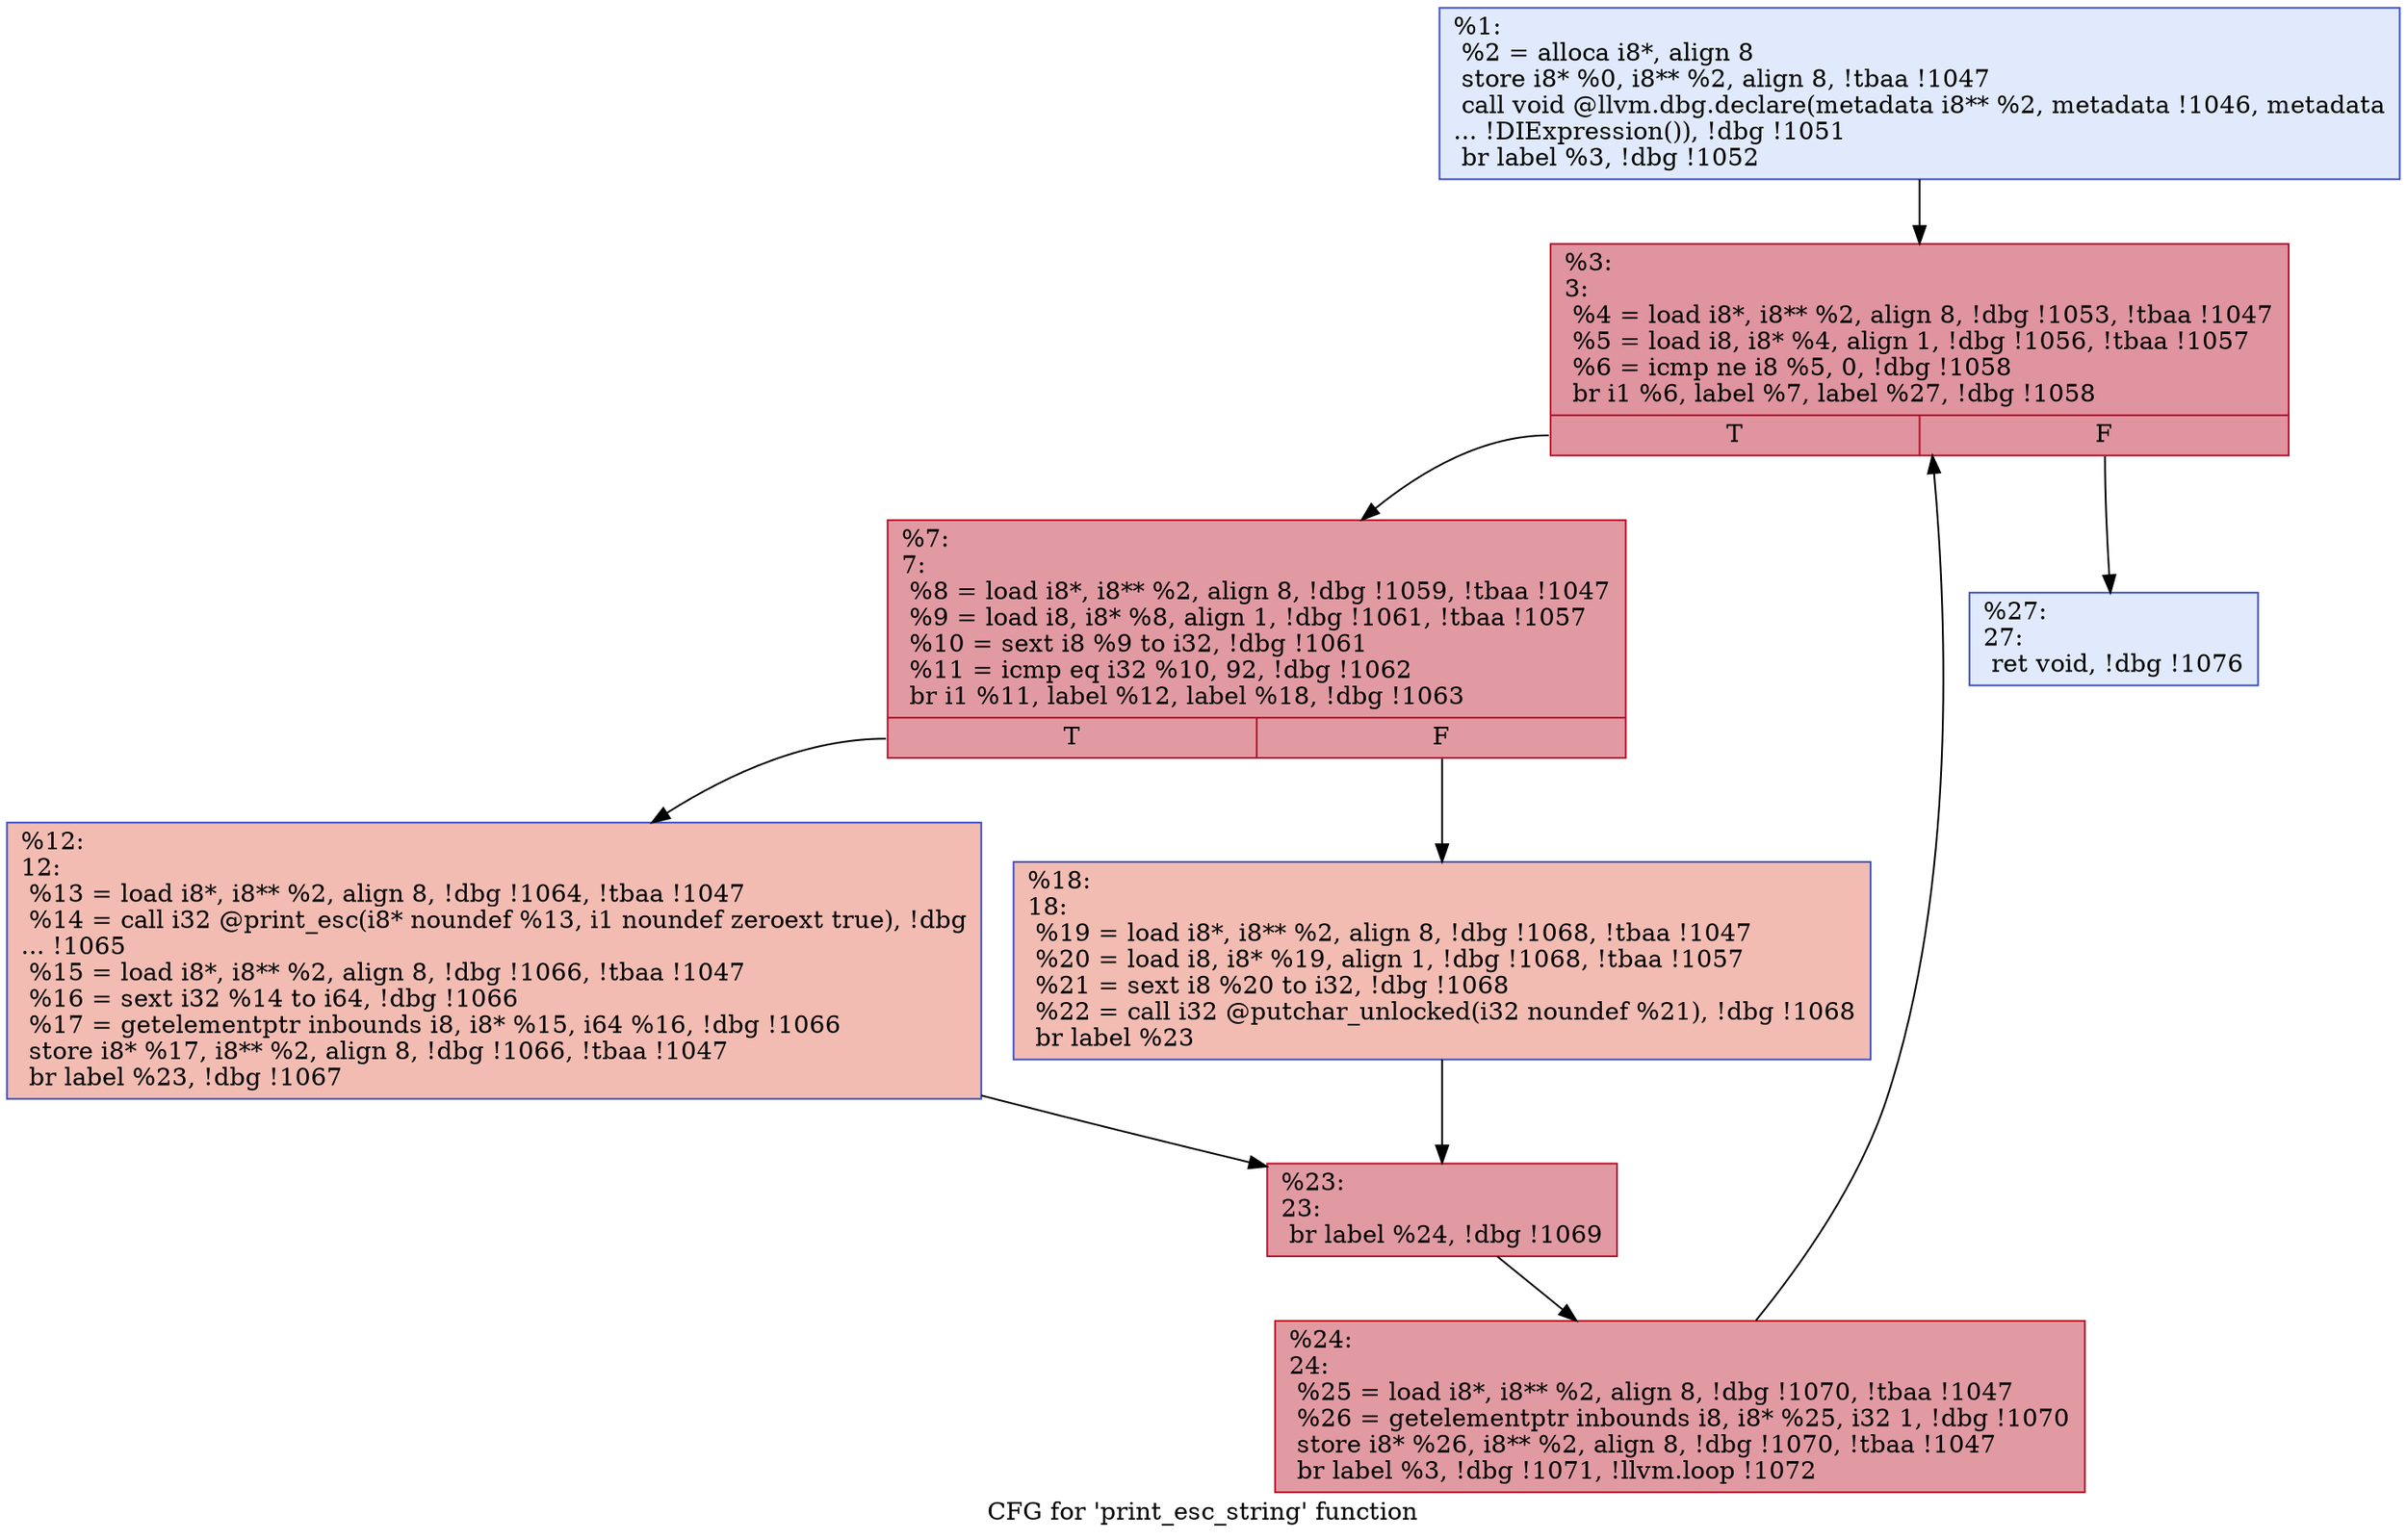 digraph "CFG for 'print_esc_string' function" {
	label="CFG for 'print_esc_string' function";

	Node0x19cedc0 [shape=record,color="#3d50c3ff", style=filled, fillcolor="#b9d0f970",label="{%1:\l  %2 = alloca i8*, align 8\l  store i8* %0, i8** %2, align 8, !tbaa !1047\l  call void @llvm.dbg.declare(metadata i8** %2, metadata !1046, metadata\l... !DIExpression()), !dbg !1051\l  br label %3, !dbg !1052\l}"];
	Node0x19cedc0 -> Node0x19cee10;
	Node0x19cee10 [shape=record,color="#b70d28ff", style=filled, fillcolor="#b70d2870",label="{%3:\l3:                                                \l  %4 = load i8*, i8** %2, align 8, !dbg !1053, !tbaa !1047\l  %5 = load i8, i8* %4, align 1, !dbg !1056, !tbaa !1057\l  %6 = icmp ne i8 %5, 0, !dbg !1058\l  br i1 %6, label %7, label %27, !dbg !1058\l|{<s0>T|<s1>F}}"];
	Node0x19cee10:s0 -> Node0x19cee60;
	Node0x19cee10:s1 -> Node0x19ceff0;
	Node0x19cee60 [shape=record,color="#b70d28ff", style=filled, fillcolor="#bb1b2c70",label="{%7:\l7:                                                \l  %8 = load i8*, i8** %2, align 8, !dbg !1059, !tbaa !1047\l  %9 = load i8, i8* %8, align 1, !dbg !1061, !tbaa !1057\l  %10 = sext i8 %9 to i32, !dbg !1061\l  %11 = icmp eq i32 %10, 92, !dbg !1062\l  br i1 %11, label %12, label %18, !dbg !1063\l|{<s0>T|<s1>F}}"];
	Node0x19cee60:s0 -> Node0x19ceeb0;
	Node0x19cee60:s1 -> Node0x19cef00;
	Node0x19ceeb0 [shape=record,color="#3d50c3ff", style=filled, fillcolor="#e1675170",label="{%12:\l12:                                               \l  %13 = load i8*, i8** %2, align 8, !dbg !1064, !tbaa !1047\l  %14 = call i32 @print_esc(i8* noundef %13, i1 noundef zeroext true), !dbg\l... !1065\l  %15 = load i8*, i8** %2, align 8, !dbg !1066, !tbaa !1047\l  %16 = sext i32 %14 to i64, !dbg !1066\l  %17 = getelementptr inbounds i8, i8* %15, i64 %16, !dbg !1066\l  store i8* %17, i8** %2, align 8, !dbg !1066, !tbaa !1047\l  br label %23, !dbg !1067\l}"];
	Node0x19ceeb0 -> Node0x19cef50;
	Node0x19cef00 [shape=record,color="#3d50c3ff", style=filled, fillcolor="#e1675170",label="{%18:\l18:                                               \l  %19 = load i8*, i8** %2, align 8, !dbg !1068, !tbaa !1047\l  %20 = load i8, i8* %19, align 1, !dbg !1068, !tbaa !1057\l  %21 = sext i8 %20 to i32, !dbg !1068\l  %22 = call i32 @putchar_unlocked(i32 noundef %21), !dbg !1068\l  br label %23\l}"];
	Node0x19cef00 -> Node0x19cef50;
	Node0x19cef50 [shape=record,color="#b70d28ff", style=filled, fillcolor="#bb1b2c70",label="{%23:\l23:                                               \l  br label %24, !dbg !1069\l}"];
	Node0x19cef50 -> Node0x19cefa0;
	Node0x19cefa0 [shape=record,color="#b70d28ff", style=filled, fillcolor="#bb1b2c70",label="{%24:\l24:                                               \l  %25 = load i8*, i8** %2, align 8, !dbg !1070, !tbaa !1047\l  %26 = getelementptr inbounds i8, i8* %25, i32 1, !dbg !1070\l  store i8* %26, i8** %2, align 8, !dbg !1070, !tbaa !1047\l  br label %3, !dbg !1071, !llvm.loop !1072\l}"];
	Node0x19cefa0 -> Node0x19cee10;
	Node0x19ceff0 [shape=record,color="#3d50c3ff", style=filled, fillcolor="#b9d0f970",label="{%27:\l27:                                               \l  ret void, !dbg !1076\l}"];
}
